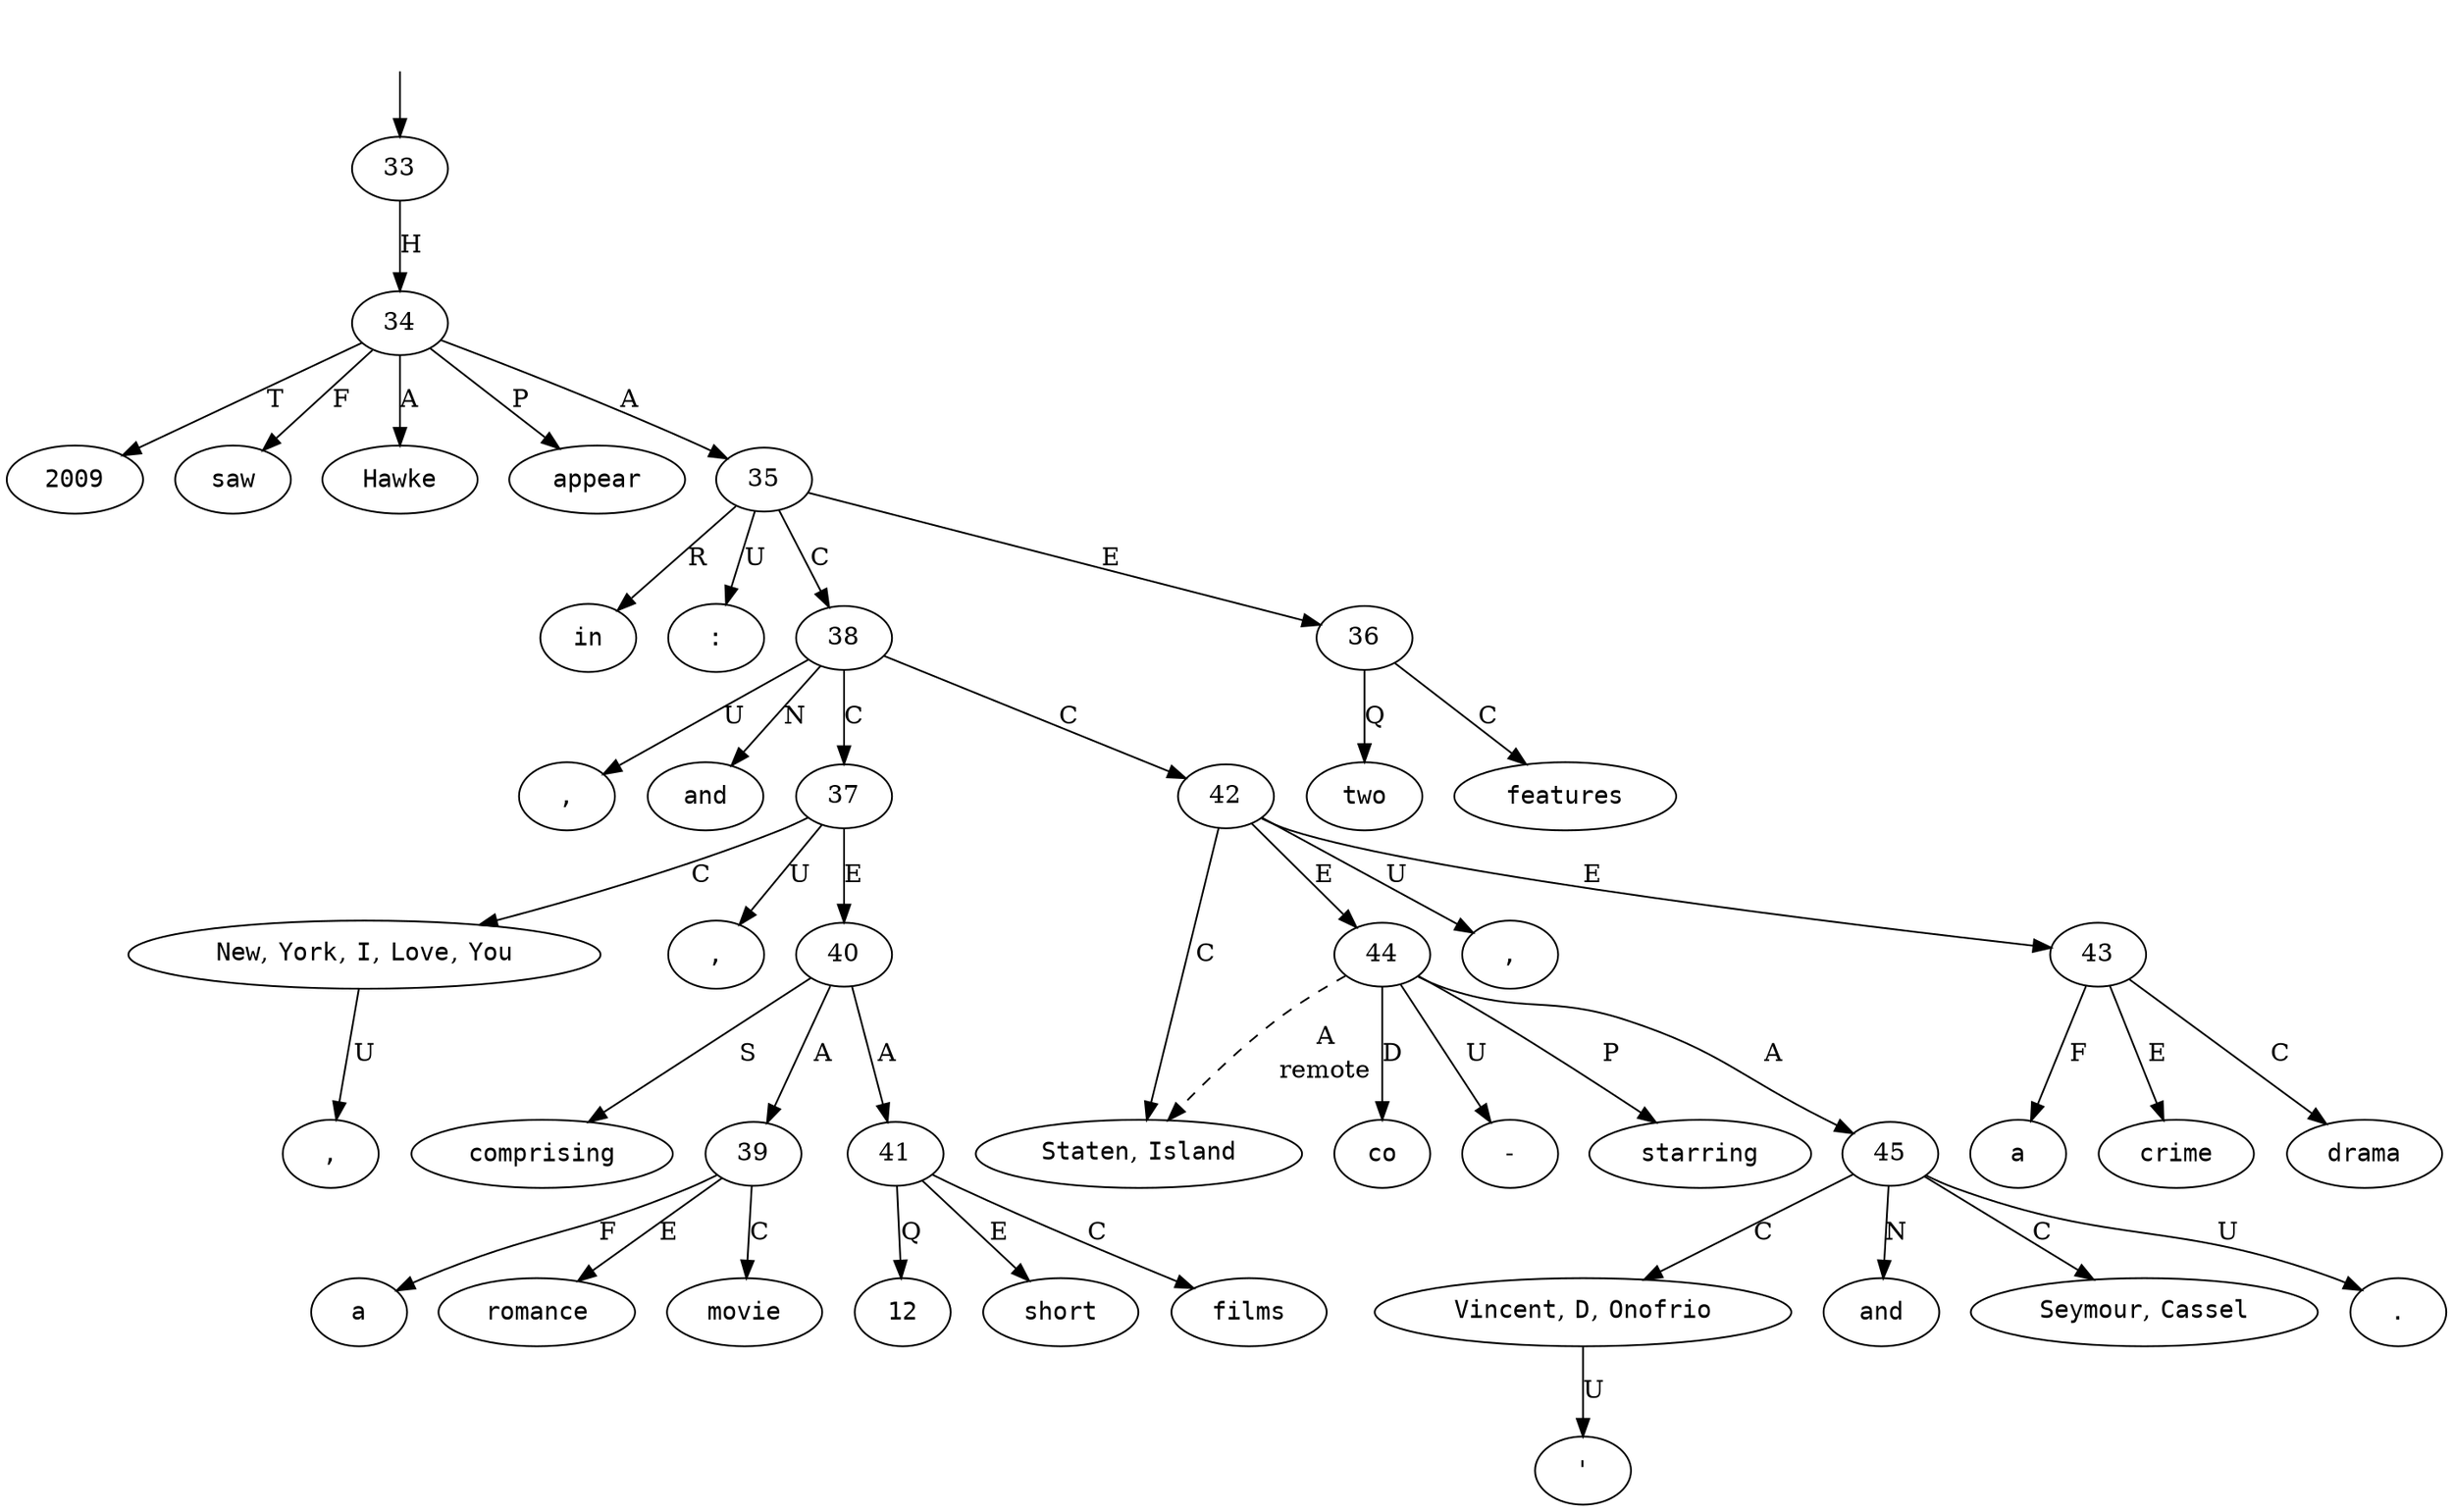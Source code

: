 digraph "249011" {
  top [ style=invis ];
  top -> 33;
  0 [ shape=oval, label=<<table align="center" border="0" cellspacing="0"><tr><td colspan="2"><font face="Courier">2009</font></td></tr></table>> ];
  1 [ shape=oval, label=<<table align="center" border="0" cellspacing="0"><tr><td colspan="2"><font face="Courier">saw</font></td></tr></table>> ];
  2 [ shape=oval, label=<<table align="center" border="0" cellspacing="0"><tr><td colspan="2"><font face="Courier">Hawke</font></td></tr></table>> ];
  3 [ shape=oval, label=<<table align="center" border="0" cellspacing="0"><tr><td colspan="2"><font face="Courier">appear</font></td></tr></table>> ];
  4 [ shape=oval, label=<<table align="center" border="0" cellspacing="0"><tr><td colspan="2"><font face="Courier">in</font></td></tr></table>> ];
  5 [ shape=oval, label=<<table align="center" border="0" cellspacing="0"><tr><td colspan="2"><font face="Courier">two</font></td></tr></table>> ];
  6 [ shape=oval, label=<<table align="center" border="0" cellspacing="0"><tr><td colspan="2"><font face="Courier">features</font></td></tr></table>> ];
  7 [ shape=oval, label=<<table align="center" border="0" cellspacing="0"><tr><td colspan="2"><font face="Courier">:</font></td></tr></table>> ];
  8 [ shape=oval, label=<<table align="center" border="0" cellspacing="0"><tr><td colspan="2"><font face="Courier">New</font>,&nbsp;<font face="Courier">York</font>,&nbsp;<font face="Courier">I</font>,&nbsp;<font face="Courier">Love</font>,&nbsp;<font face="Courier">You</font></td></tr></table>> ];
  8 -> 9 [ label="U" ];
  9 [ shape=oval, label=<<table align="center" border="0" cellspacing="0"><tr><td colspan="2"><font face="Courier">,</font></td></tr></table>> ];
  10 [ shape=oval, label=<<table align="center" border="0" cellspacing="0"><tr><td colspan="2"><font face="Courier">,</font></td></tr></table>> ];
  11 [ shape=oval, label=<<table align="center" border="0" cellspacing="0"><tr><td colspan="2"><font face="Courier">a</font></td></tr></table>> ];
  12 [ shape=oval, label=<<table align="center" border="0" cellspacing="0"><tr><td colspan="2"><font face="Courier">romance</font></td></tr></table>> ];
  13 [ shape=oval, label=<<table align="center" border="0" cellspacing="0"><tr><td colspan="2"><font face="Courier">movie</font></td></tr></table>> ];
  14 [ shape=oval, label=<<table align="center" border="0" cellspacing="0"><tr><td colspan="2"><font face="Courier">comprising</font></td></tr></table>> ];
  15 [ shape=oval, label=<<table align="center" border="0" cellspacing="0"><tr><td colspan="2"><font face="Courier">12</font></td></tr></table>> ];
  16 [ shape=oval, label=<<table align="center" border="0" cellspacing="0"><tr><td colspan="2"><font face="Courier">short</font></td></tr></table>> ];
  17 [ shape=oval, label=<<table align="center" border="0" cellspacing="0"><tr><td colspan="2"><font face="Courier">films</font></td></tr></table>> ];
  18 [ shape=oval, label=<<table align="center" border="0" cellspacing="0"><tr><td colspan="2"><font face="Courier">,</font></td></tr></table>> ];
  19 [ shape=oval, label=<<table align="center" border="0" cellspacing="0"><tr><td colspan="2"><font face="Courier">and</font></td></tr></table>> ];
  20 [ shape=oval, label=<<table align="center" border="0" cellspacing="0"><tr><td colspan="2"><font face="Courier">Staten</font>,&nbsp;<font face="Courier">Island</font></td></tr></table>> ];
  21 [ shape=oval, label=<<table align="center" border="0" cellspacing="0"><tr><td colspan="2"><font face="Courier">,</font></td></tr></table>> ];
  22 [ shape=oval, label=<<table align="center" border="0" cellspacing="0"><tr><td colspan="2"><font face="Courier">a</font></td></tr></table>> ];
  23 [ shape=oval, label=<<table align="center" border="0" cellspacing="0"><tr><td colspan="2"><font face="Courier">crime</font></td></tr></table>> ];
  24 [ shape=oval, label=<<table align="center" border="0" cellspacing="0"><tr><td colspan="2"><font face="Courier">drama</font></td></tr></table>> ];
  25 [ shape=oval, label=<<table align="center" border="0" cellspacing="0"><tr><td colspan="2"><font face="Courier">co</font></td></tr></table>> ];
  26 [ shape=oval, label=<<table align="center" border="0" cellspacing="0"><tr><td colspan="2"><font face="Courier">-</font></td></tr></table>> ];
  27 [ shape=oval, label=<<table align="center" border="0" cellspacing="0"><tr><td colspan="2"><font face="Courier">starring</font></td></tr></table>> ];
  28 [ shape=oval, label=<<table align="center" border="0" cellspacing="0"><tr><td colspan="2"><font face="Courier">Vincent</font>,&nbsp;<font face="Courier">D</font>,&nbsp;<font face="Courier">Onofrio</font></td></tr></table>> ];
  28 -> 29 [ label="U" ];
  29 [ shape=oval, label=<<table align="center" border="0" cellspacing="0"><tr><td colspan="2"><font face="Courier">&#x27;</font></td></tr></table>> ];
  30 [ shape=oval, label=<<table align="center" border="0" cellspacing="0"><tr><td colspan="2"><font face="Courier">and</font></td></tr></table>> ];
  31 [ shape=oval, label=<<table align="center" border="0" cellspacing="0"><tr><td colspan="2"><font face="Courier">Seymour</font>,&nbsp;<font face="Courier">Cassel</font></td></tr></table>> ];
  32 [ shape=oval, label=<<table align="center" border="0" cellspacing="0"><tr><td colspan="2"><font face="Courier">.</font></td></tr></table>> ];
  33 -> 34 [ label="H" ];
  34 -> 2 [ label="A" ];
  34 -> 0 [ label="T" ];
  34 -> 3 [ label="P" ];
  34 -> 1 [ label="F" ];
  34 -> 35 [ label="A" ];
  35 -> 38 [ label="C" ];
  35 -> 4 [ label="R" ];
  35 -> 36 [ label="E" ];
  35 -> 7 [ label="U" ];
  36 -> 6 [ label="C" ];
  36 -> 5 [ label="Q" ];
  37 -> 40 [ label="E" ];
  37 -> 10 [ label="U" ];
  37 -> 8 [ label="C" ];
  38 -> 19 [ label="N" ];
  38 -> 37 [ label="C" ];
  38 -> 42 [ label="C" ];
  38 -> 18 [ label="U" ];
  39 -> 13 [ label="C" ];
  39 -> 12 [ label="E" ];
  39 -> 11 [ label="F" ];
  40 -> 39 [ label="A" ];
  40 -> 14 [ label="S" ];
  40 -> 41 [ label="A" ];
  41 -> 17 [ label="C" ];
  41 -> 16 [ label="E" ];
  41 -> 15 [ label="Q" ];
  42 -> 21 [ label="U" ];
  42 -> 20 [ label="C" ];
  42 -> 43 [ label="E" ];
  42 -> 44 [ label="E" ];
  43 -> 23 [ label="E" ];
  43 -> 22 [ label="F" ];
  43 -> 24 [ label="C" ];
  44 -> 26 [ label="U" ];
  44 -> 25 [ label="D" ];
  44 -> 20 [ label=<<table align="center" border="0" cellspacing="0"><tr><td colspan="1">A</td></tr><tr><td>remote</td></tr></table>>, style=dashed ];
  44 -> 45 [ label="A" ];
  44 -> 27 [ label="P" ];
  45 -> 30 [ label="N" ];
  45 -> 31 [ label="C" ];
  45 -> 28 [ label="C" ];
  45 -> 32 [ label="U" ];
}

